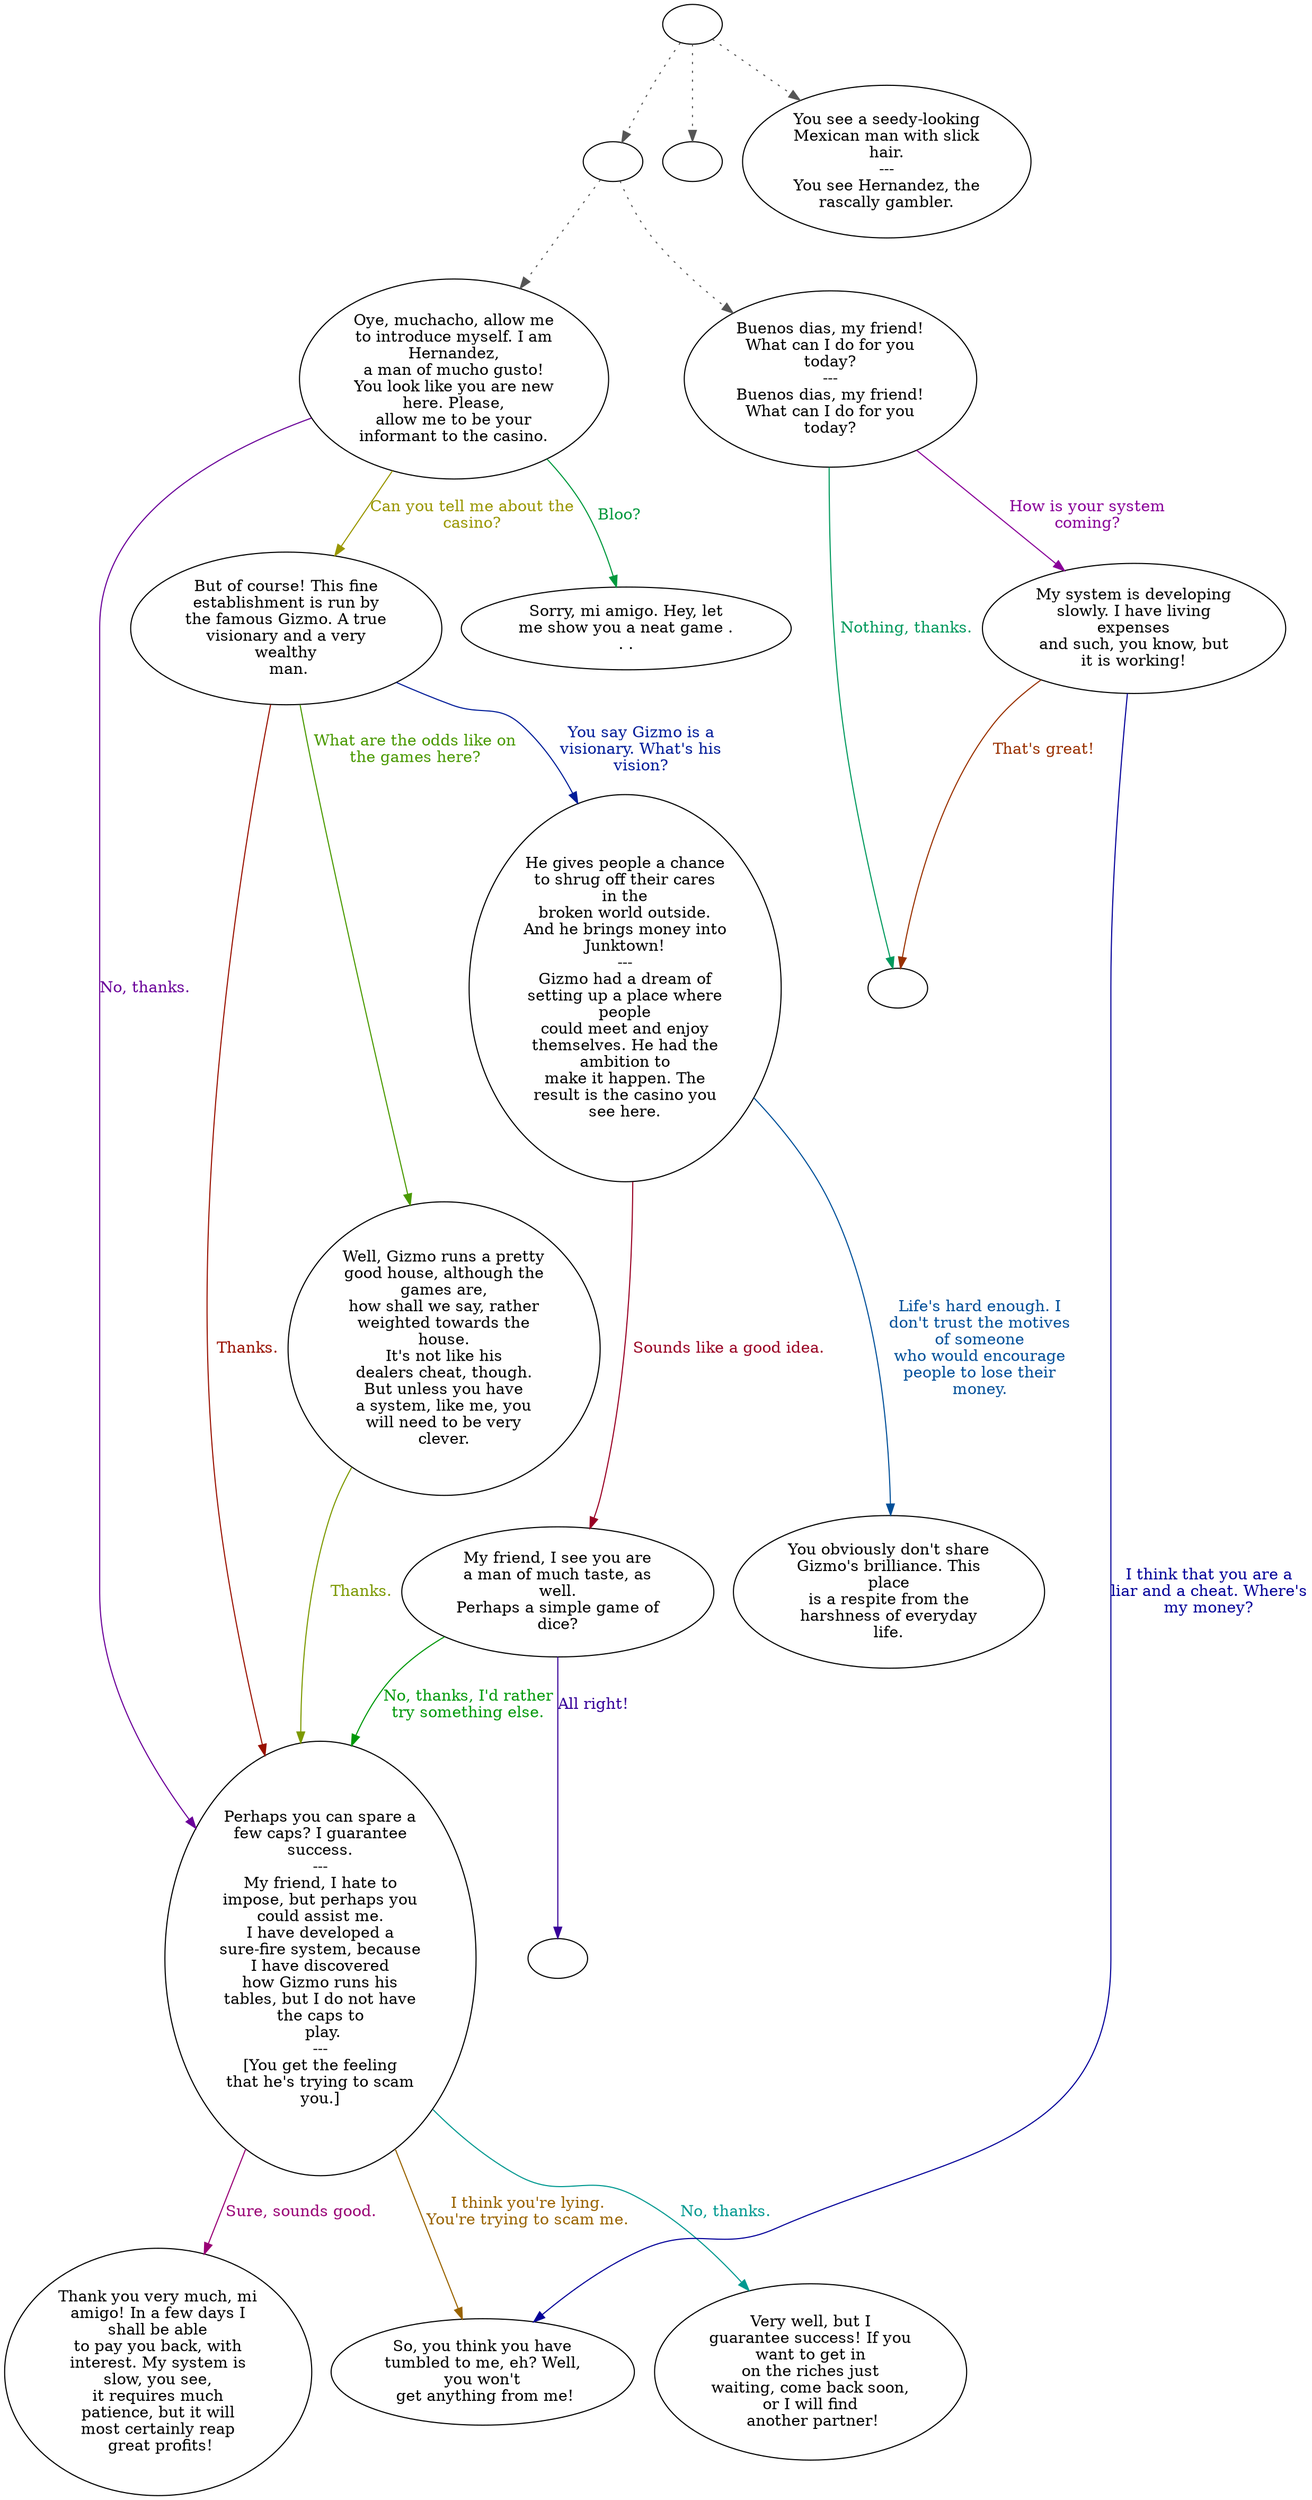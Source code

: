digraph GAMBLER {
  "start" [style=filled       fillcolor="#FFFFFF"       color="#000000"]
  "start" -> "do_dialogue" [style=dotted color="#555555"]
  "start" -> "destroy_p_proc" [style=dotted color="#555555"]
  "start" -> "see_stuff" [style=dotted color="#555555"]
  "start" [label=""]
  "see_stuff" [style=filled       fillcolor="#FFFFFF"       color="#000000"]
  "see_stuff" [label="You see a seedy-looking\nMexican man with slick\nhair.\n---\nYou see Hernandez, the\nrascally gambler."]
  "do_dialogue" [style=filled       fillcolor="#FFFFFF"       color="#000000"]
  "do_dialogue" -> "Hernandez01" [style=dotted color="#555555"]
  "do_dialogue" -> "Hernandez12" [style=dotted color="#555555"]
  "do_dialogue" [label=""]
  "destroy_p_proc" [style=filled       fillcolor="#FFFFFF"       color="#000000"]
  "destroy_p_proc" [label=""]
  "Hernandez01" [style=filled       fillcolor="#FFFFFF"       color="#000000"]
  "Hernandez01" [label="Oye, muchacho, allow me\nto introduce myself. I am\nHernandez,\na man of mucho gusto!\nYou look like you are new\nhere. Please,\nallow me to be your\ninformant to the casino."]
  "Hernandez01" -> "Hernandez02" [label="Can you tell me about the\ncasino?" color="#999600" fontcolor="#999600"]
  "Hernandez01" -> "Hernandez03" [label="No, thanks." color="#6A0099" fontcolor="#6A0099"]
  "Hernandez01" -> "Hernandez04" [label="Bloo?" color="#00993D" fontcolor="#00993D"]
  "Hernandez02" [style=filled       fillcolor="#FFFFFF"       color="#000000"]
  "Hernandez02" [label="But of course! This fine\nestablishment is run by\nthe famous Gizmo. A true\nvisionary and a very\nwealthy\n man."]
  "Hernandez02" -> "Hernandez03" [label="Thanks." color="#991000" fontcolor="#991000"]
  "Hernandez02" -> "Hernandez09" [label="You say Gizmo is a\nvisionary. What's his\nvision?" color="#001C99" fontcolor="#001C99"]
  "Hernandez02" -> "Hernandez11" [label="What are the odds like on\nthe games here?" color="#499900" fontcolor="#499900"]
  "Hernandez03" [style=filled       fillcolor="#FFFFFF"       color="#000000"]
  "Hernandez03" [label="Perhaps you can spare a\nfew caps? I guarantee\nsuccess.\n---\nMy friend, I hate to\nimpose, but perhaps you\ncould assist me.\nI have developed a\nsure-fire system, because\nI have discovered\nhow Gizmo runs his\ntables, but I do not have\nthe caps to\n play.\n---\n[You get the feeling\nthat he's trying to scam\nyou.]"]
  "Hernandez03" -> "Hernandez05" [label="Sure, sounds good." color="#990075" fontcolor="#990075"]
  "Hernandez03" -> "Hernandez06" [label="No, thanks." color="#009990" fontcolor="#009990"]
  "Hernandez03" -> "Hernandez14" [label="I think you're lying.\nYou're trying to scam me." color="#996300" fontcolor="#996300"]
  "Hernandez04" [style=filled       fillcolor="#FFFFFF"       color="#000000"]
  "Hernandez04" [label="Sorry, mi amigo. Hey, let\nme show you a neat game .\n. ."]
  "Hernandez05" [style=filled       fillcolor="#FFFFFF"       color="#000000"]
  "Hernandez05" [label="Thank you very much, mi\namigo! In a few days I\nshall be able\nto pay you back, with\ninterest. My system is\nslow, you see,\nit requires much\npatience, but it will\nmost certainly reap\n great profits!"]
  "Hernandez06" [style=filled       fillcolor="#FFFFFF"       color="#000000"]
  "Hernandez06" [label="Very well, but I\nguarantee success! If you\nwant to get in\non the riches just\nwaiting, come back soon,\nor I will find\n another partner!"]
  "Hernandez07" [style=filled       fillcolor="#FFFFFF"       color="#000000"]
  "Hernandez07" [label="My friend, I see you are\na man of much taste, as\nwell.\nPerhaps a simple game of\ndice?"]
  "Hernandez07" -> "Hernandez08" [label="All right!" color="#370099" fontcolor="#370099"]
  "Hernandez07" -> "Hernandez03" [label="No, thanks, I'd rather\ntry something else." color="#00990A" fontcolor="#00990A"]
  "Hernandez08" [style=filled       fillcolor="#FFFFFF"       color="#000000"]
  "Hernandez08" [label=""]
  "Hernandez09" [style=filled       fillcolor="#FFFFFF"       color="#000000"]
  "Hernandez09" [label="He gives people a chance\nto shrug off their cares\nin the\nbroken world outside.\nAnd he brings money into\nJunktown!\n---\nGizmo had a dream of\nsetting up a place where\npeople\ncould meet and enjoy\nthemselves. He had the\nambition to\nmake it happen. The\nresult is the casino you\nsee here."]
  "Hernandez09" -> "Hernandez07" [label="Sounds like a good idea." color="#990023" fontcolor="#990023"]
  "Hernandez09" -> "Hernandez10" [label="Life's hard enough. I\ndon't trust the motives\nof someone\nwho would encourage\npeople to lose their\nmoney." color="#004F99" fontcolor="#004F99"]
  "Hernandez10" [style=filled       fillcolor="#FFFFFF"       color="#000000"]
  "Hernandez10" [label="You obviously don't share\nGizmo's brilliance. This\nplace\nis a respite from the\nharshness of everyday\nlife."]
  "Hernandez11" [style=filled       fillcolor="#FFFFFF"       color="#000000"]
  "Hernandez11" [label="Well, Gizmo runs a pretty\ngood house, although the\ngames are,\nhow shall we say, rather\nweighted towards the\nhouse.\nIt's not like his\ndealers cheat, though.\nBut unless you have\na system, like me, you\nwill need to be very\nclever."]
  "Hernandez11" -> "Hernandez03" [label="Thanks." color="#7C9900" fontcolor="#7C9900"]
  "Hernandez12" [style=filled       fillcolor="#FFFFFF"       color="#000000"]
  "Hernandez12" [label="Buenos dias, my friend!\nWhat can I do for you\ntoday?\n---\nBuenos dias, my friend!\nWhat can I do for you\ntoday?"]
  "Hernandez12" -> "Hernandez13" [label="How is your system\ncoming?" color="#890099" fontcolor="#890099"]
  "Hernandez12" -> "Hernandezend" [label="Nothing, thanks." color="#00995D" fontcolor="#00995D"]
  "Hernandez13" [style=filled       fillcolor="#FFFFFF"       color="#000000"]
  "Hernandez13" [label="My system is developing\nslowly. I have living\nexpenses\nand such, you know, but\nit is working!"]
  "Hernandez13" -> "Hernandezend" [label="That's great!" color="#993000" fontcolor="#993000"]
  "Hernandez13" -> "Hernandez14" [label="I think that you are a\nliar and a cheat. Where's\nmy money?" color="#030099" fontcolor="#030099"]
  "Hernandez14" [style=filled       fillcolor="#FFFFFF"       color="#000000"]
  "Hernandez14" [label="So, you think you have\ntumbled to me, eh? Well,\nyou won't\n get anything from me!"]
  "Hernandezend" [style=filled       fillcolor="#FFFFFF"       color="#000000"]
  "Hernandezend" [label=""]
}